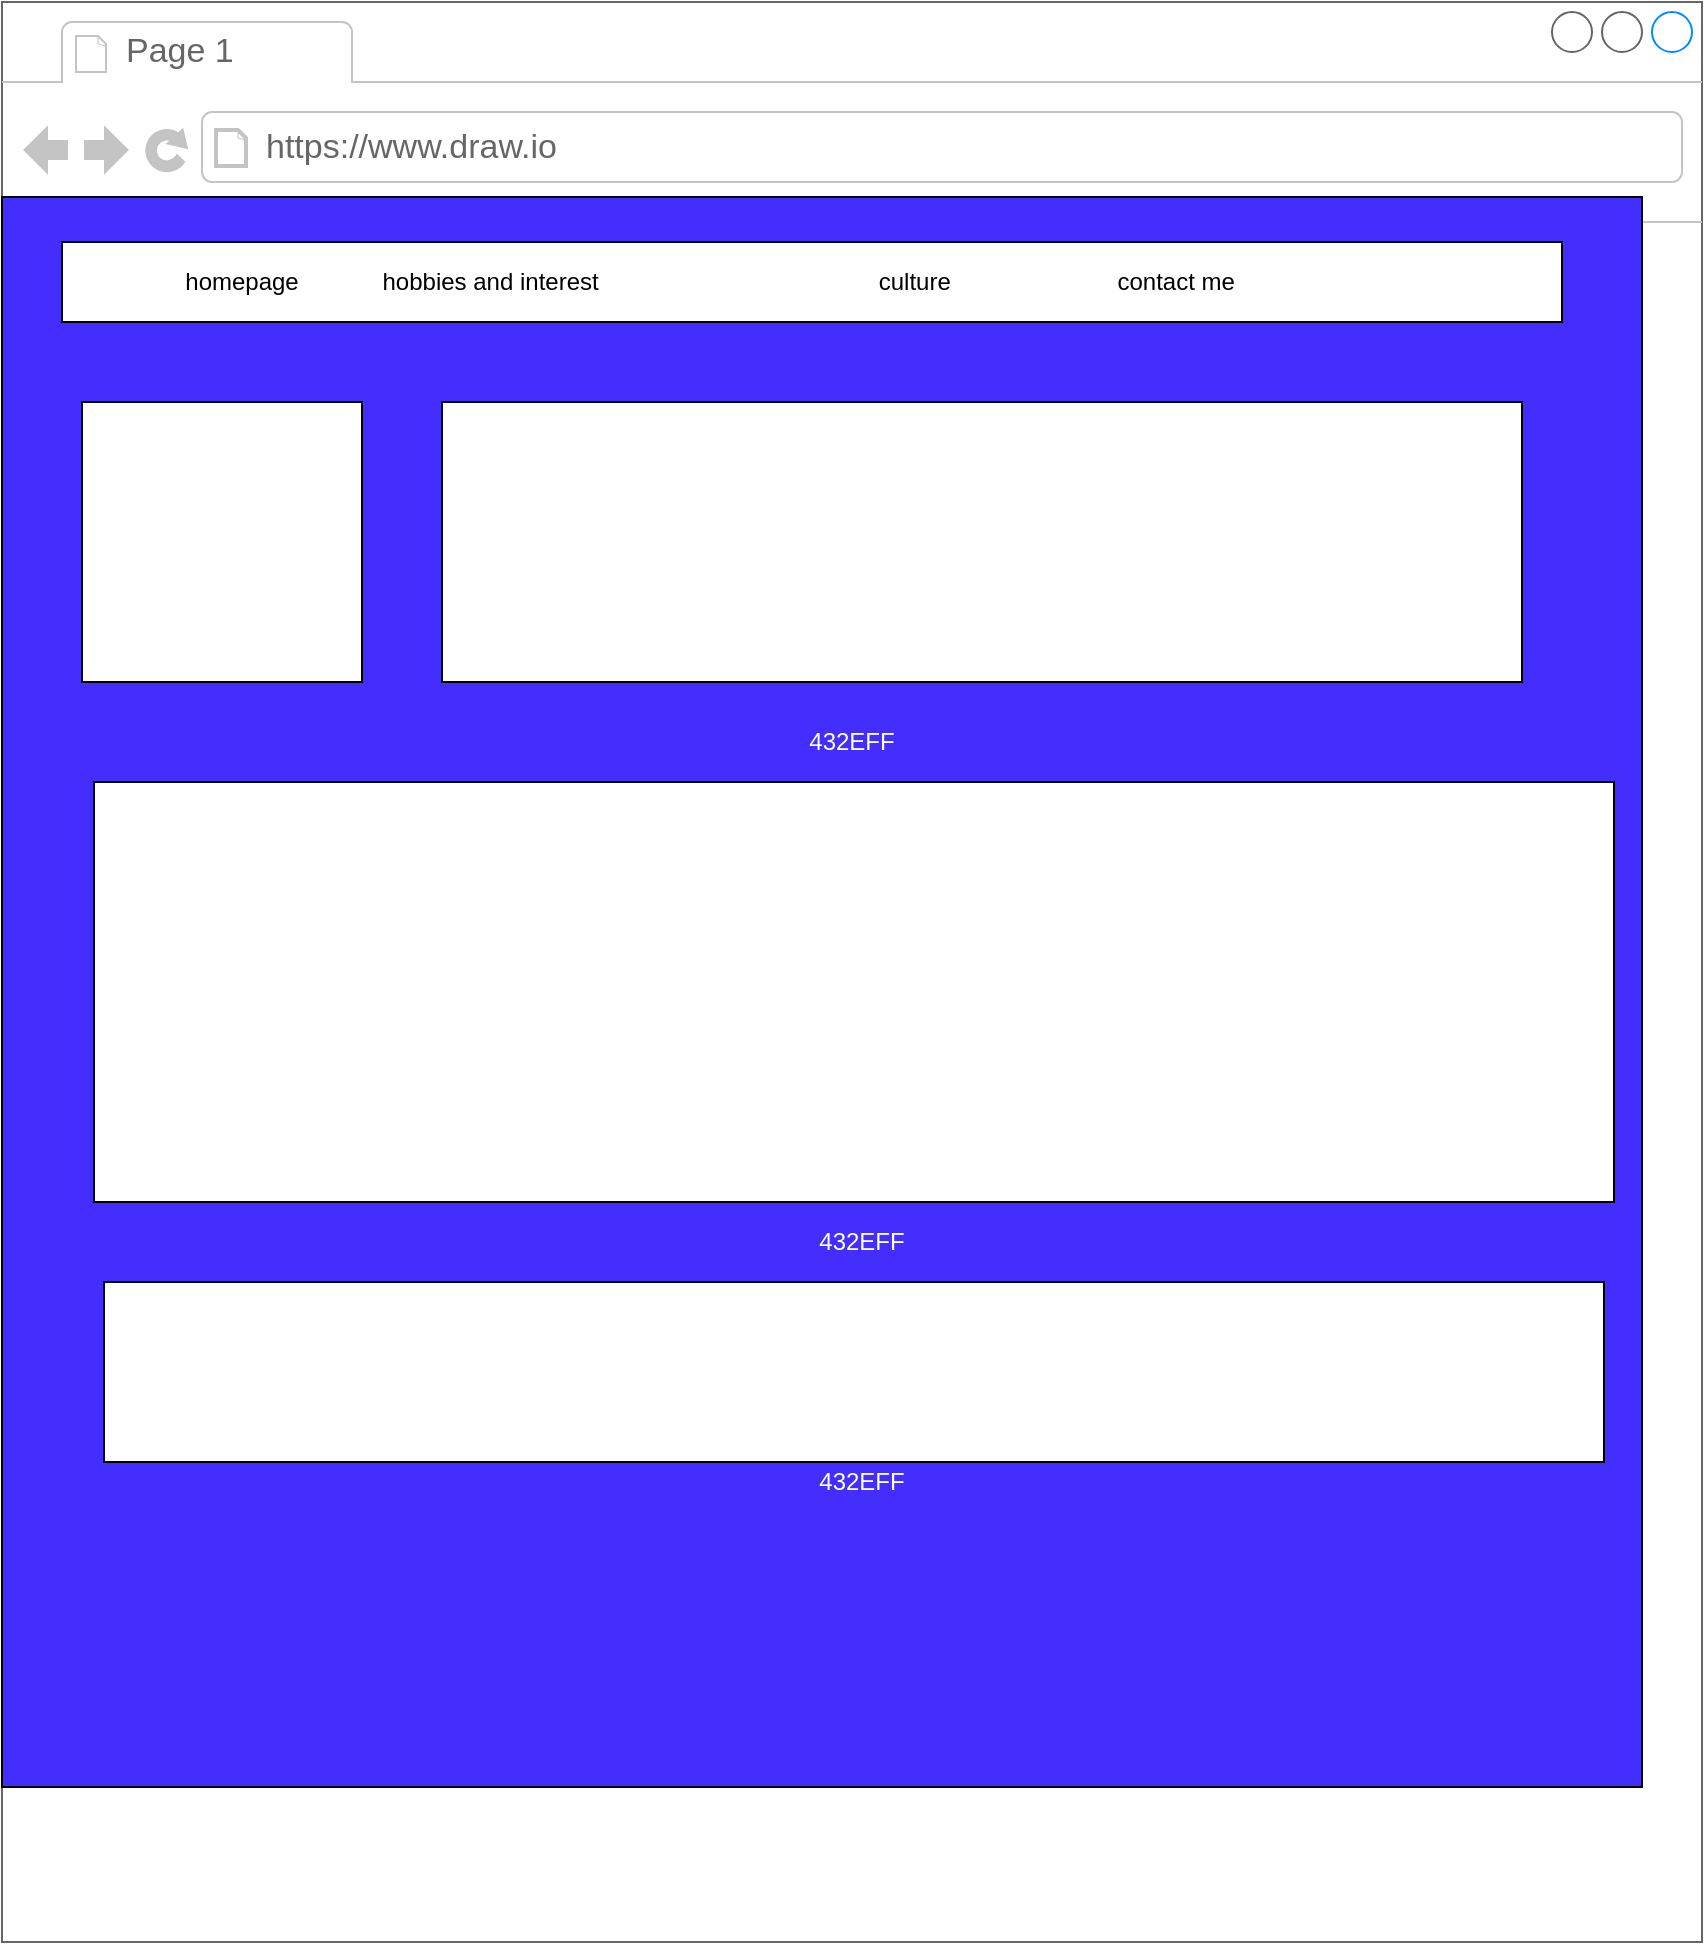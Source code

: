 <mxfile version="14.6.10" type="github" pages="2">
  <diagram id="bFpIVnSWmbpKtarar5AM" name="Page-1">
    <mxGraphModel dx="1422" dy="794" grid="1" gridSize="10" guides="1" tooltips="1" connect="1" arrows="1" fold="1" page="1" pageScale="1" pageWidth="850" pageHeight="1100" math="0" shadow="0">
      <root>
        <mxCell id="0" />
        <mxCell id="1" parent="0" />
        <mxCell id="RLX0O87AHo1X2uDr3v8D-2" value="" style="strokeWidth=1;shadow=0;dashed=0;align=center;html=1;shape=mxgraph.mockup.containers.browserWindow;rSize=0;strokeColor=#666666;strokeColor2=#008cff;strokeColor3=#c4c4c4;mainText=,;recursiveResize=0;" vertex="1" parent="1">
          <mxGeometry x="10" y="10" width="850" height="970" as="geometry" />
        </mxCell>
        <mxCell id="hH14rQv0smcwNjKOGaZG-1" value="" style="rounded=0;whiteSpace=wrap;html=1;fillColor=#432EFF;" vertex="1" parent="RLX0O87AHo1X2uDr3v8D-2">
          <mxGeometry y="97.5" width="820" height="795" as="geometry" />
        </mxCell>
        <mxCell id="RLX0O87AHo1X2uDr3v8D-3" value="Page 1" style="strokeWidth=1;shadow=0;dashed=0;align=center;html=1;shape=mxgraph.mockup.containers.anchor;fontSize=17;fontColor=#666666;align=left;" vertex="1" parent="RLX0O87AHo1X2uDr3v8D-2">
          <mxGeometry x="60" y="12" width="110" height="26" as="geometry" />
        </mxCell>
        <mxCell id="RLX0O87AHo1X2uDr3v8D-4" value="https://www.draw.io" style="strokeWidth=1;shadow=0;dashed=0;align=center;html=1;shape=mxgraph.mockup.containers.anchor;rSize=0;fontSize=17;fontColor=#666666;align=left;" vertex="1" parent="RLX0O87AHo1X2uDr3v8D-2">
          <mxGeometry x="130" y="60" width="250" height="26" as="geometry" />
        </mxCell>
        <mxCell id="RLX0O87AHo1X2uDr3v8D-5" value="hobbies and interest&amp;nbsp; &amp;nbsp; &amp;nbsp; &amp;nbsp; &amp;nbsp; &amp;nbsp; &amp;nbsp; &amp;nbsp; &amp;nbsp; &amp;nbsp; &amp;nbsp; &amp;nbsp; &amp;nbsp; &amp;nbsp; &amp;nbsp; &amp;nbsp; &amp;nbsp; &amp;nbsp; &amp;nbsp; &amp;nbsp; &amp;nbsp; culture&amp;nbsp; &amp;nbsp; &amp;nbsp; &amp;nbsp; &amp;nbsp; &amp;nbsp; &amp;nbsp; &amp;nbsp; &amp;nbsp; &amp;nbsp; &amp;nbsp; &amp;nbsp; &amp;nbsp;contact me&amp;nbsp;" style="rounded=0;whiteSpace=wrap;html=1;" vertex="1" parent="RLX0O87AHo1X2uDr3v8D-2">
          <mxGeometry x="30" y="120" width="750" height="40" as="geometry" />
        </mxCell>
        <mxCell id="RLX0O87AHo1X2uDr3v8D-6" value="homepage" style="text;html=1;strokeColor=none;fillColor=none;align=center;verticalAlign=middle;whiteSpace=wrap;rounded=0;" vertex="1" parent="RLX0O87AHo1X2uDr3v8D-2">
          <mxGeometry x="60" y="135" width="120" height="10" as="geometry" />
        </mxCell>
        <mxCell id="RLX0O87AHo1X2uDr3v8D-8" value="" style="whiteSpace=wrap;html=1;aspect=fixed;" vertex="1" parent="RLX0O87AHo1X2uDr3v8D-2">
          <mxGeometry x="40" y="200" width="140" height="140" as="geometry" />
        </mxCell>
        <mxCell id="RLX0O87AHo1X2uDr3v8D-9" value="" style="shape=image;html=1;verticalAlign=top;verticalLabelPosition=bottom;labelBackgroundColor=#ffffff;imageAspect=0;aspect=fixed;image=https://cdn3.iconfinder.com/data/icons/outline-amenities-icon-set/64/Wheelchair_Accessible-128.png" vertex="1" parent="RLX0O87AHo1X2uDr3v8D-2">
          <mxGeometry x="46" y="206" width="128" height="128" as="geometry" />
        </mxCell>
        <mxCell id="RLX0O87AHo1X2uDr3v8D-10" value="" style="rounded=0;whiteSpace=wrap;html=1;" vertex="1" parent="RLX0O87AHo1X2uDr3v8D-2">
          <mxGeometry x="220" y="200" width="540" height="140" as="geometry" />
        </mxCell>
        <mxCell id="RLX0O87AHo1X2uDr3v8D-11" value="" style="rounded=0;whiteSpace=wrap;html=1;" vertex="1" parent="RLX0O87AHo1X2uDr3v8D-2">
          <mxGeometry x="46" y="390" width="760" height="210" as="geometry" />
        </mxCell>
        <mxCell id="RLX0O87AHo1X2uDr3v8D-13" value="" style="rounded=0;whiteSpace=wrap;html=1;" vertex="1" parent="RLX0O87AHo1X2uDr3v8D-2">
          <mxGeometry x="51" y="640" width="750" height="90" as="geometry" />
        </mxCell>
        <mxCell id="hH14rQv0smcwNjKOGaZG-3" value="&lt;font color=&quot;#ffffff&quot;&gt;432EFF&lt;/font&gt;" style="text;html=1;strokeColor=none;fillColor=none;align=center;verticalAlign=middle;whiteSpace=wrap;rounded=0;" vertex="1" parent="RLX0O87AHo1X2uDr3v8D-2">
          <mxGeometry x="405" y="360" width="40" height="20" as="geometry" />
        </mxCell>
        <mxCell id="hH14rQv0smcwNjKOGaZG-12" value="&lt;span style=&quot;color: rgb(255 , 255 , 255)&quot;&gt;432EFF&lt;/span&gt;" style="text;html=1;strokeColor=none;fillColor=none;align=center;verticalAlign=middle;whiteSpace=wrap;rounded=0;" vertex="1" parent="RLX0O87AHo1X2uDr3v8D-2">
          <mxGeometry x="410" y="610" width="40" height="20" as="geometry" />
        </mxCell>
        <mxCell id="hH14rQv0smcwNjKOGaZG-13" value="&lt;span style=&quot;color: rgb(255 , 255 , 255)&quot;&gt;432EFF&lt;/span&gt;" style="text;html=1;strokeColor=none;fillColor=none;align=center;verticalAlign=middle;whiteSpace=wrap;rounded=0;" vertex="1" parent="RLX0O87AHo1X2uDr3v8D-2">
          <mxGeometry x="410" y="730" width="40" height="20" as="geometry" />
        </mxCell>
      </root>
    </mxGraphModel>
  </diagram>
  <diagram id="dFLI1lpX5JLcjOJSAYpg" name="Page-2">
    <mxGraphModel dx="1422" dy="1894" grid="1" gridSize="10" guides="1" tooltips="1" connect="1" arrows="1" fold="1" page="1" pageScale="1" pageWidth="850" pageHeight="1100" math="0" shadow="0">
      <root>
        <mxCell id="2JNyHVt5EZAfus-DQZLQ-0" />
        <mxCell id="2JNyHVt5EZAfus-DQZLQ-1" parent="2JNyHVt5EZAfus-DQZLQ-0" />
        <mxCell id="4x_K6ibl253Q6bfpay4V-3" value="" style="strokeWidth=1;shadow=0;dashed=0;align=center;html=1;shape=mxgraph.mockup.containers.browserWindow;rSize=0;strokeColor=#666666;strokeColor2=#008cff;strokeColor3=#c4c4c4;mainText=,;recursiveResize=0;fillColor=#FFFFFF;" vertex="1" parent="2JNyHVt5EZAfus-DQZLQ-1">
          <mxGeometry x="20" y="-60" width="850" height="1010" as="geometry" />
        </mxCell>
        <mxCell id="4x_K6ibl253Q6bfpay4V-4" value="Page 1" style="strokeWidth=1;shadow=0;dashed=0;align=center;html=1;shape=mxgraph.mockup.containers.anchor;fontSize=17;fontColor=#666666;align=left;" vertex="1" parent="4x_K6ibl253Q6bfpay4V-3">
          <mxGeometry x="60" y="12" width="110" height="26" as="geometry" />
        </mxCell>
        <mxCell id="4x_K6ibl253Q6bfpay4V-5" value="https://www.draw.io" style="strokeWidth=1;shadow=0;dashed=0;align=center;html=1;shape=mxgraph.mockup.containers.anchor;rSize=0;fontSize=17;fontColor=#666666;align=left;" vertex="1" parent="4x_K6ibl253Q6bfpay4V-3">
          <mxGeometry x="130" y="60" width="250" height="26" as="geometry" />
        </mxCell>
        <mxCell id="UmFPCOjtF5gXU13UrcrJ-0" value="" style="rounded=0;whiteSpace=wrap;html=1;fillColor=#FFFFFF;" vertex="1" parent="4x_K6ibl253Q6bfpay4V-3">
          <mxGeometry x="50" y="120" width="750" height="850" as="geometry" />
        </mxCell>
        <mxCell id="KuSsMDldDx0AEziX7loD-0" value="" style="rounded=0;whiteSpace=wrap;html=1;fillColor=#FFFFFF;" vertex="1" parent="4x_K6ibl253Q6bfpay4V-3">
          <mxGeometry x="70" y="350" width="450" height="120" as="geometry" />
        </mxCell>
        <mxCell id="KuSsMDldDx0AEziX7loD-1" value="" style="verticalLabelPosition=bottom;shadow=0;dashed=0;align=center;html=1;verticalAlign=top;strokeWidth=1;shape=mxgraph.mockup.containers.userFemale;strokeColor=#666666;strokeColor2=#008cff;fillColor=#FFFFFF;" vertex="1" parent="4x_K6ibl253Q6bfpay4V-3">
          <mxGeometry x="70" y="160" width="170" height="150" as="geometry" />
        </mxCell>
        <mxCell id="KuSsMDldDx0AEziX7loD-2" value="" style="rounded=0;whiteSpace=wrap;html=1;fillColor=#FFFFFF;" vertex="1" parent="4x_K6ibl253Q6bfpay4V-3">
          <mxGeometry x="70" y="480" width="450" height="110" as="geometry" />
        </mxCell>
        <mxCell id="KuSsMDldDx0AEziX7loD-3" value="" style="rounded=0;whiteSpace=wrap;html=1;fillColor=#FFFFFF;" vertex="1" parent="4x_K6ibl253Q6bfpay4V-3">
          <mxGeometry x="70" y="600" width="450" height="100" as="geometry" />
        </mxCell>
        <mxCell id="KuSsMDldDx0AEziX7loD-4" value="" style="whiteSpace=wrap;html=1;aspect=fixed;fillColor=#FFFFFF;" vertex="1" parent="4x_K6ibl253Q6bfpay4V-3">
          <mxGeometry x="650" y="350" width="110" height="110" as="geometry" />
        </mxCell>
        <mxCell id="KuSsMDldDx0AEziX7loD-5" value="" style="whiteSpace=wrap;html=1;aspect=fixed;fillColor=#FFFFFF;gradientColor=#ffffff;" vertex="1" parent="4x_K6ibl253Q6bfpay4V-3">
          <mxGeometry x="650" y="475" width="115" height="115" as="geometry" />
        </mxCell>
      </root>
    </mxGraphModel>
  </diagram>
</mxfile>

